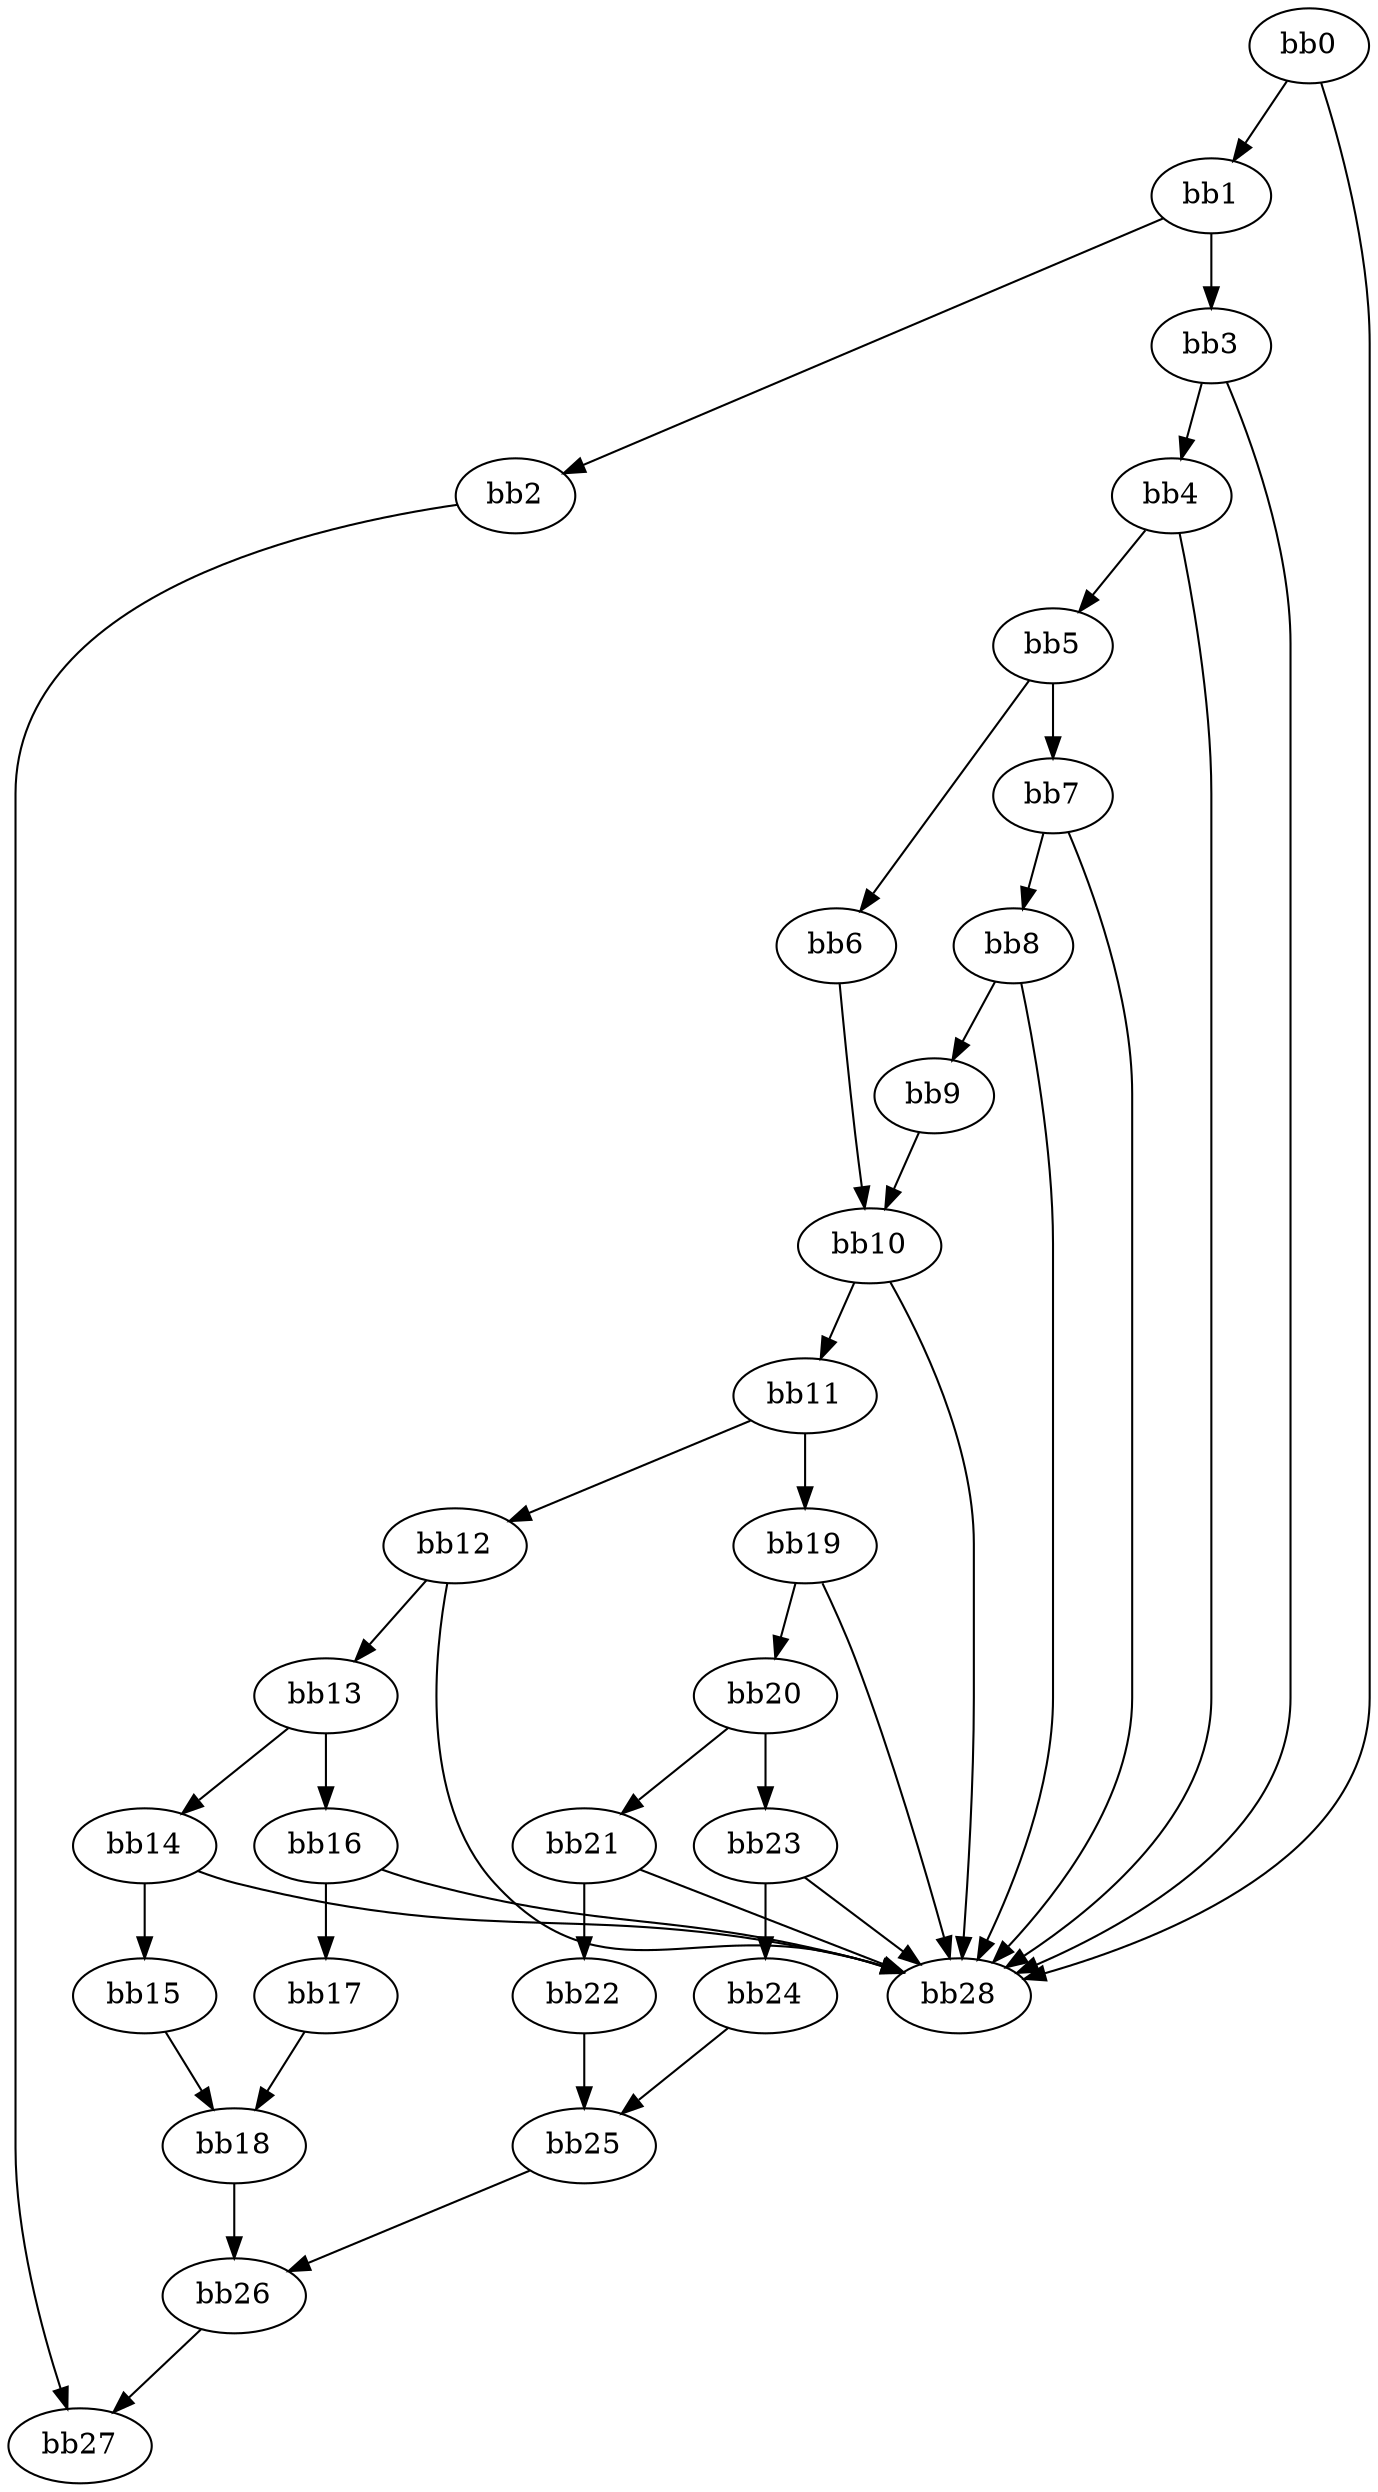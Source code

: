 digraph {
    0 [ label = "bb0\l" ]
    1 [ label = "bb1\l" ]
    2 [ label = "bb2\l" ]
    3 [ label = "bb3\l" ]
    4 [ label = "bb4\l" ]
    5 [ label = "bb5\l" ]
    6 [ label = "bb6\l" ]
    7 [ label = "bb7\l" ]
    8 [ label = "bb8\l" ]
    9 [ label = "bb9\l" ]
    10 [ label = "bb10\l" ]
    11 [ label = "bb11\l" ]
    12 [ label = "bb12\l" ]
    13 [ label = "bb13\l" ]
    14 [ label = "bb14\l" ]
    15 [ label = "bb15\l" ]
    16 [ label = "bb16\l" ]
    17 [ label = "bb17\l" ]
    18 [ label = "bb18\l" ]
    19 [ label = "bb19\l" ]
    20 [ label = "bb20\l" ]
    21 [ label = "bb21\l" ]
    22 [ label = "bb22\l" ]
    23 [ label = "bb23\l" ]
    24 [ label = "bb24\l" ]
    25 [ label = "bb25\l" ]
    26 [ label = "bb26\l" ]
    27 [ label = "bb27\l" ]
    28 [ label = "bb28\l" ]
    0 -> 1 [ ]
    0 -> 28 [ ]
    1 -> 2 [ ]
    1 -> 3 [ ]
    2 -> 27 [ ]
    3 -> 4 [ ]
    3 -> 28 [ ]
    4 -> 5 [ ]
    4 -> 28 [ ]
    5 -> 6 [ ]
    5 -> 7 [ ]
    6 -> 10 [ ]
    7 -> 8 [ ]
    7 -> 28 [ ]
    8 -> 9 [ ]
    8 -> 28 [ ]
    9 -> 10 [ ]
    10 -> 11 [ ]
    10 -> 28 [ ]
    11 -> 12 [ ]
    11 -> 19 [ ]
    12 -> 13 [ ]
    12 -> 28 [ ]
    13 -> 14 [ ]
    13 -> 16 [ ]
    14 -> 15 [ ]
    14 -> 28 [ ]
    15 -> 18 [ ]
    16 -> 17 [ ]
    16 -> 28 [ ]
    17 -> 18 [ ]
    18 -> 26 [ ]
    19 -> 20 [ ]
    19 -> 28 [ ]
    20 -> 21 [ ]
    20 -> 23 [ ]
    21 -> 22 [ ]
    21 -> 28 [ ]
    22 -> 25 [ ]
    23 -> 24 [ ]
    23 -> 28 [ ]
    24 -> 25 [ ]
    25 -> 26 [ ]
    26 -> 27 [ ]
}

